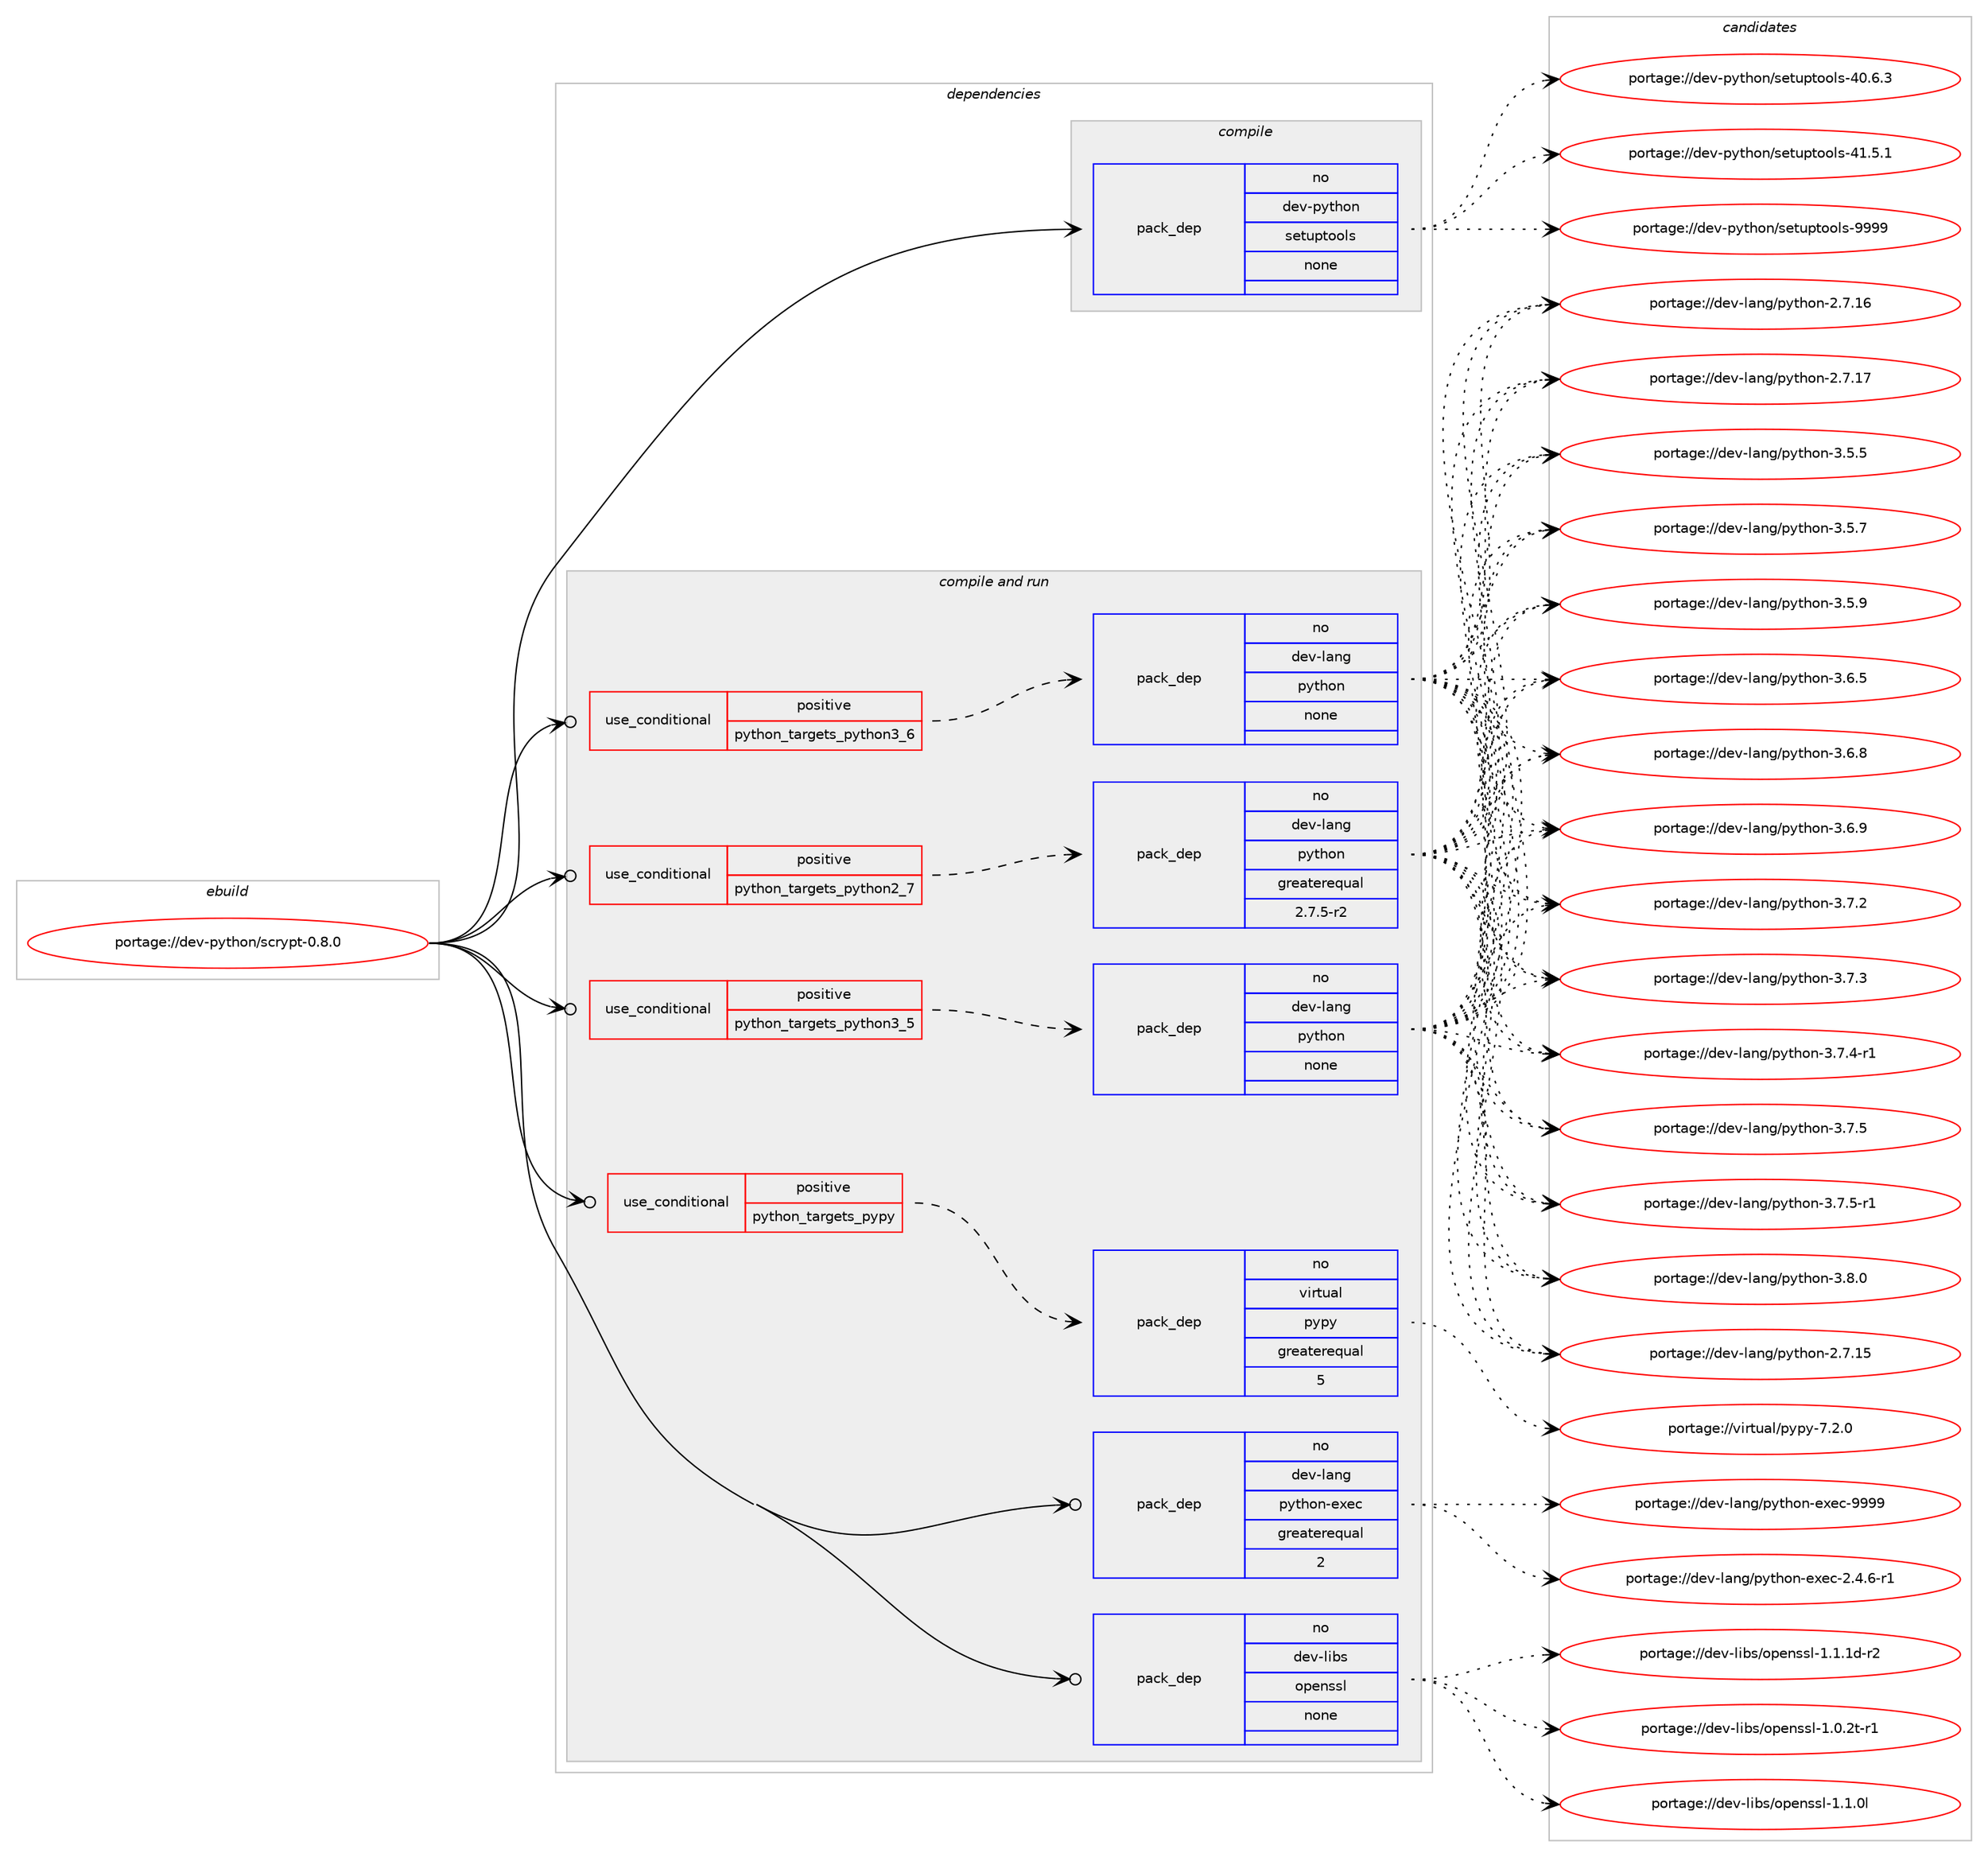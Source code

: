 digraph prolog {

# *************
# Graph options
# *************

newrank=true;
concentrate=true;
compound=true;
graph [rankdir=LR,fontname=Helvetica,fontsize=10,ranksep=1.5];#, ranksep=2.5, nodesep=0.2];
edge  [arrowhead=vee];
node  [fontname=Helvetica,fontsize=10];

# **********
# The ebuild
# **********

subgraph cluster_leftcol {
color=gray;
rank=same;
label=<<i>ebuild</i>>;
id [label="portage://dev-python/scrypt-0.8.0", color=red, width=4, href="../dev-python/scrypt-0.8.0.svg"];
}

# ****************
# The dependencies
# ****************

subgraph cluster_midcol {
color=gray;
label=<<i>dependencies</i>>;
subgraph cluster_compile {
fillcolor="#eeeeee";
style=filled;
label=<<i>compile</i>>;
subgraph pack129744 {
dependency171535 [label=<<TABLE BORDER="0" CELLBORDER="1" CELLSPACING="0" CELLPADDING="4" WIDTH="220"><TR><TD ROWSPAN="6" CELLPADDING="30">pack_dep</TD></TR><TR><TD WIDTH="110">no</TD></TR><TR><TD>dev-python</TD></TR><TR><TD>setuptools</TD></TR><TR><TD>none</TD></TR><TR><TD></TD></TR></TABLE>>, shape=none, color=blue];
}
id:e -> dependency171535:w [weight=20,style="solid",arrowhead="vee"];
}
subgraph cluster_compileandrun {
fillcolor="#eeeeee";
style=filled;
label=<<i>compile and run</i>>;
subgraph cond38388 {
dependency171536 [label=<<TABLE BORDER="0" CELLBORDER="1" CELLSPACING="0" CELLPADDING="4"><TR><TD ROWSPAN="3" CELLPADDING="10">use_conditional</TD></TR><TR><TD>positive</TD></TR><TR><TD>python_targets_pypy</TD></TR></TABLE>>, shape=none, color=red];
subgraph pack129745 {
dependency171537 [label=<<TABLE BORDER="0" CELLBORDER="1" CELLSPACING="0" CELLPADDING="4" WIDTH="220"><TR><TD ROWSPAN="6" CELLPADDING="30">pack_dep</TD></TR><TR><TD WIDTH="110">no</TD></TR><TR><TD>virtual</TD></TR><TR><TD>pypy</TD></TR><TR><TD>greaterequal</TD></TR><TR><TD>5</TD></TR></TABLE>>, shape=none, color=blue];
}
dependency171536:e -> dependency171537:w [weight=20,style="dashed",arrowhead="vee"];
}
id:e -> dependency171536:w [weight=20,style="solid",arrowhead="odotvee"];
subgraph cond38389 {
dependency171538 [label=<<TABLE BORDER="0" CELLBORDER="1" CELLSPACING="0" CELLPADDING="4"><TR><TD ROWSPAN="3" CELLPADDING="10">use_conditional</TD></TR><TR><TD>positive</TD></TR><TR><TD>python_targets_python2_7</TD></TR></TABLE>>, shape=none, color=red];
subgraph pack129746 {
dependency171539 [label=<<TABLE BORDER="0" CELLBORDER="1" CELLSPACING="0" CELLPADDING="4" WIDTH="220"><TR><TD ROWSPAN="6" CELLPADDING="30">pack_dep</TD></TR><TR><TD WIDTH="110">no</TD></TR><TR><TD>dev-lang</TD></TR><TR><TD>python</TD></TR><TR><TD>greaterequal</TD></TR><TR><TD>2.7.5-r2</TD></TR></TABLE>>, shape=none, color=blue];
}
dependency171538:e -> dependency171539:w [weight=20,style="dashed",arrowhead="vee"];
}
id:e -> dependency171538:w [weight=20,style="solid",arrowhead="odotvee"];
subgraph cond38390 {
dependency171540 [label=<<TABLE BORDER="0" CELLBORDER="1" CELLSPACING="0" CELLPADDING="4"><TR><TD ROWSPAN="3" CELLPADDING="10">use_conditional</TD></TR><TR><TD>positive</TD></TR><TR><TD>python_targets_python3_5</TD></TR></TABLE>>, shape=none, color=red];
subgraph pack129747 {
dependency171541 [label=<<TABLE BORDER="0" CELLBORDER="1" CELLSPACING="0" CELLPADDING="4" WIDTH="220"><TR><TD ROWSPAN="6" CELLPADDING="30">pack_dep</TD></TR><TR><TD WIDTH="110">no</TD></TR><TR><TD>dev-lang</TD></TR><TR><TD>python</TD></TR><TR><TD>none</TD></TR><TR><TD></TD></TR></TABLE>>, shape=none, color=blue];
}
dependency171540:e -> dependency171541:w [weight=20,style="dashed",arrowhead="vee"];
}
id:e -> dependency171540:w [weight=20,style="solid",arrowhead="odotvee"];
subgraph cond38391 {
dependency171542 [label=<<TABLE BORDER="0" CELLBORDER="1" CELLSPACING="0" CELLPADDING="4"><TR><TD ROWSPAN="3" CELLPADDING="10">use_conditional</TD></TR><TR><TD>positive</TD></TR><TR><TD>python_targets_python3_6</TD></TR></TABLE>>, shape=none, color=red];
subgraph pack129748 {
dependency171543 [label=<<TABLE BORDER="0" CELLBORDER="1" CELLSPACING="0" CELLPADDING="4" WIDTH="220"><TR><TD ROWSPAN="6" CELLPADDING="30">pack_dep</TD></TR><TR><TD WIDTH="110">no</TD></TR><TR><TD>dev-lang</TD></TR><TR><TD>python</TD></TR><TR><TD>none</TD></TR><TR><TD></TD></TR></TABLE>>, shape=none, color=blue];
}
dependency171542:e -> dependency171543:w [weight=20,style="dashed",arrowhead="vee"];
}
id:e -> dependency171542:w [weight=20,style="solid",arrowhead="odotvee"];
subgraph pack129749 {
dependency171544 [label=<<TABLE BORDER="0" CELLBORDER="1" CELLSPACING="0" CELLPADDING="4" WIDTH="220"><TR><TD ROWSPAN="6" CELLPADDING="30">pack_dep</TD></TR><TR><TD WIDTH="110">no</TD></TR><TR><TD>dev-lang</TD></TR><TR><TD>python-exec</TD></TR><TR><TD>greaterequal</TD></TR><TR><TD>2</TD></TR></TABLE>>, shape=none, color=blue];
}
id:e -> dependency171544:w [weight=20,style="solid",arrowhead="odotvee"];
subgraph pack129750 {
dependency171545 [label=<<TABLE BORDER="0" CELLBORDER="1" CELLSPACING="0" CELLPADDING="4" WIDTH="220"><TR><TD ROWSPAN="6" CELLPADDING="30">pack_dep</TD></TR><TR><TD WIDTH="110">no</TD></TR><TR><TD>dev-libs</TD></TR><TR><TD>openssl</TD></TR><TR><TD>none</TD></TR><TR><TD></TD></TR></TABLE>>, shape=none, color=blue];
}
id:e -> dependency171545:w [weight=20,style="solid",arrowhead="odotvee"];
}
subgraph cluster_run {
fillcolor="#eeeeee";
style=filled;
label=<<i>run</i>>;
}
}

# **************
# The candidates
# **************

subgraph cluster_choices {
rank=same;
color=gray;
label=<<i>candidates</i>>;

subgraph choice129744 {
color=black;
nodesep=1;
choiceportage100101118451121211161041111104711510111611711211611111110811545524846544651 [label="portage://dev-python/setuptools-40.6.3", color=red, width=4,href="../dev-python/setuptools-40.6.3.svg"];
choiceportage100101118451121211161041111104711510111611711211611111110811545524946534649 [label="portage://dev-python/setuptools-41.5.1", color=red, width=4,href="../dev-python/setuptools-41.5.1.svg"];
choiceportage10010111845112121116104111110471151011161171121161111111081154557575757 [label="portage://dev-python/setuptools-9999", color=red, width=4,href="../dev-python/setuptools-9999.svg"];
dependency171535:e -> choiceportage100101118451121211161041111104711510111611711211611111110811545524846544651:w [style=dotted,weight="100"];
dependency171535:e -> choiceportage100101118451121211161041111104711510111611711211611111110811545524946534649:w [style=dotted,weight="100"];
dependency171535:e -> choiceportage10010111845112121116104111110471151011161171121161111111081154557575757:w [style=dotted,weight="100"];
}
subgraph choice129745 {
color=black;
nodesep=1;
choiceportage1181051141161179710847112121112121455546504648 [label="portage://virtual/pypy-7.2.0", color=red, width=4,href="../virtual/pypy-7.2.0.svg"];
dependency171537:e -> choiceportage1181051141161179710847112121112121455546504648:w [style=dotted,weight="100"];
}
subgraph choice129746 {
color=black;
nodesep=1;
choiceportage10010111845108971101034711212111610411111045504655464953 [label="portage://dev-lang/python-2.7.15", color=red, width=4,href="../dev-lang/python-2.7.15.svg"];
choiceportage10010111845108971101034711212111610411111045504655464954 [label="portage://dev-lang/python-2.7.16", color=red, width=4,href="../dev-lang/python-2.7.16.svg"];
choiceportage10010111845108971101034711212111610411111045504655464955 [label="portage://dev-lang/python-2.7.17", color=red, width=4,href="../dev-lang/python-2.7.17.svg"];
choiceportage100101118451089711010347112121116104111110455146534653 [label="portage://dev-lang/python-3.5.5", color=red, width=4,href="../dev-lang/python-3.5.5.svg"];
choiceportage100101118451089711010347112121116104111110455146534655 [label="portage://dev-lang/python-3.5.7", color=red, width=4,href="../dev-lang/python-3.5.7.svg"];
choiceportage100101118451089711010347112121116104111110455146534657 [label="portage://dev-lang/python-3.5.9", color=red, width=4,href="../dev-lang/python-3.5.9.svg"];
choiceportage100101118451089711010347112121116104111110455146544653 [label="portage://dev-lang/python-3.6.5", color=red, width=4,href="../dev-lang/python-3.6.5.svg"];
choiceportage100101118451089711010347112121116104111110455146544656 [label="portage://dev-lang/python-3.6.8", color=red, width=4,href="../dev-lang/python-3.6.8.svg"];
choiceportage100101118451089711010347112121116104111110455146544657 [label="portage://dev-lang/python-3.6.9", color=red, width=4,href="../dev-lang/python-3.6.9.svg"];
choiceportage100101118451089711010347112121116104111110455146554650 [label="portage://dev-lang/python-3.7.2", color=red, width=4,href="../dev-lang/python-3.7.2.svg"];
choiceportage100101118451089711010347112121116104111110455146554651 [label="portage://dev-lang/python-3.7.3", color=red, width=4,href="../dev-lang/python-3.7.3.svg"];
choiceportage1001011184510897110103471121211161041111104551465546524511449 [label="portage://dev-lang/python-3.7.4-r1", color=red, width=4,href="../dev-lang/python-3.7.4-r1.svg"];
choiceportage100101118451089711010347112121116104111110455146554653 [label="portage://dev-lang/python-3.7.5", color=red, width=4,href="../dev-lang/python-3.7.5.svg"];
choiceportage1001011184510897110103471121211161041111104551465546534511449 [label="portage://dev-lang/python-3.7.5-r1", color=red, width=4,href="../dev-lang/python-3.7.5-r1.svg"];
choiceportage100101118451089711010347112121116104111110455146564648 [label="portage://dev-lang/python-3.8.0", color=red, width=4,href="../dev-lang/python-3.8.0.svg"];
dependency171539:e -> choiceportage10010111845108971101034711212111610411111045504655464953:w [style=dotted,weight="100"];
dependency171539:e -> choiceportage10010111845108971101034711212111610411111045504655464954:w [style=dotted,weight="100"];
dependency171539:e -> choiceportage10010111845108971101034711212111610411111045504655464955:w [style=dotted,weight="100"];
dependency171539:e -> choiceportage100101118451089711010347112121116104111110455146534653:w [style=dotted,weight="100"];
dependency171539:e -> choiceportage100101118451089711010347112121116104111110455146534655:w [style=dotted,weight="100"];
dependency171539:e -> choiceportage100101118451089711010347112121116104111110455146534657:w [style=dotted,weight="100"];
dependency171539:e -> choiceportage100101118451089711010347112121116104111110455146544653:w [style=dotted,weight="100"];
dependency171539:e -> choiceportage100101118451089711010347112121116104111110455146544656:w [style=dotted,weight="100"];
dependency171539:e -> choiceportage100101118451089711010347112121116104111110455146544657:w [style=dotted,weight="100"];
dependency171539:e -> choiceportage100101118451089711010347112121116104111110455146554650:w [style=dotted,weight="100"];
dependency171539:e -> choiceportage100101118451089711010347112121116104111110455146554651:w [style=dotted,weight="100"];
dependency171539:e -> choiceportage1001011184510897110103471121211161041111104551465546524511449:w [style=dotted,weight="100"];
dependency171539:e -> choiceportage100101118451089711010347112121116104111110455146554653:w [style=dotted,weight="100"];
dependency171539:e -> choiceportage1001011184510897110103471121211161041111104551465546534511449:w [style=dotted,weight="100"];
dependency171539:e -> choiceportage100101118451089711010347112121116104111110455146564648:w [style=dotted,weight="100"];
}
subgraph choice129747 {
color=black;
nodesep=1;
choiceportage10010111845108971101034711212111610411111045504655464953 [label="portage://dev-lang/python-2.7.15", color=red, width=4,href="../dev-lang/python-2.7.15.svg"];
choiceportage10010111845108971101034711212111610411111045504655464954 [label="portage://dev-lang/python-2.7.16", color=red, width=4,href="../dev-lang/python-2.7.16.svg"];
choiceportage10010111845108971101034711212111610411111045504655464955 [label="portage://dev-lang/python-2.7.17", color=red, width=4,href="../dev-lang/python-2.7.17.svg"];
choiceportage100101118451089711010347112121116104111110455146534653 [label="portage://dev-lang/python-3.5.5", color=red, width=4,href="../dev-lang/python-3.5.5.svg"];
choiceportage100101118451089711010347112121116104111110455146534655 [label="portage://dev-lang/python-3.5.7", color=red, width=4,href="../dev-lang/python-3.5.7.svg"];
choiceportage100101118451089711010347112121116104111110455146534657 [label="portage://dev-lang/python-3.5.9", color=red, width=4,href="../dev-lang/python-3.5.9.svg"];
choiceportage100101118451089711010347112121116104111110455146544653 [label="portage://dev-lang/python-3.6.5", color=red, width=4,href="../dev-lang/python-3.6.5.svg"];
choiceportage100101118451089711010347112121116104111110455146544656 [label="portage://dev-lang/python-3.6.8", color=red, width=4,href="../dev-lang/python-3.6.8.svg"];
choiceportage100101118451089711010347112121116104111110455146544657 [label="portage://dev-lang/python-3.6.9", color=red, width=4,href="../dev-lang/python-3.6.9.svg"];
choiceportage100101118451089711010347112121116104111110455146554650 [label="portage://dev-lang/python-3.7.2", color=red, width=4,href="../dev-lang/python-3.7.2.svg"];
choiceportage100101118451089711010347112121116104111110455146554651 [label="portage://dev-lang/python-3.7.3", color=red, width=4,href="../dev-lang/python-3.7.3.svg"];
choiceportage1001011184510897110103471121211161041111104551465546524511449 [label="portage://dev-lang/python-3.7.4-r1", color=red, width=4,href="../dev-lang/python-3.7.4-r1.svg"];
choiceportage100101118451089711010347112121116104111110455146554653 [label="portage://dev-lang/python-3.7.5", color=red, width=4,href="../dev-lang/python-3.7.5.svg"];
choiceportage1001011184510897110103471121211161041111104551465546534511449 [label="portage://dev-lang/python-3.7.5-r1", color=red, width=4,href="../dev-lang/python-3.7.5-r1.svg"];
choiceportage100101118451089711010347112121116104111110455146564648 [label="portage://dev-lang/python-3.8.0", color=red, width=4,href="../dev-lang/python-3.8.0.svg"];
dependency171541:e -> choiceportage10010111845108971101034711212111610411111045504655464953:w [style=dotted,weight="100"];
dependency171541:e -> choiceportage10010111845108971101034711212111610411111045504655464954:w [style=dotted,weight="100"];
dependency171541:e -> choiceportage10010111845108971101034711212111610411111045504655464955:w [style=dotted,weight="100"];
dependency171541:e -> choiceportage100101118451089711010347112121116104111110455146534653:w [style=dotted,weight="100"];
dependency171541:e -> choiceportage100101118451089711010347112121116104111110455146534655:w [style=dotted,weight="100"];
dependency171541:e -> choiceportage100101118451089711010347112121116104111110455146534657:w [style=dotted,weight="100"];
dependency171541:e -> choiceportage100101118451089711010347112121116104111110455146544653:w [style=dotted,weight="100"];
dependency171541:e -> choiceportage100101118451089711010347112121116104111110455146544656:w [style=dotted,weight="100"];
dependency171541:e -> choiceportage100101118451089711010347112121116104111110455146544657:w [style=dotted,weight="100"];
dependency171541:e -> choiceportage100101118451089711010347112121116104111110455146554650:w [style=dotted,weight="100"];
dependency171541:e -> choiceportage100101118451089711010347112121116104111110455146554651:w [style=dotted,weight="100"];
dependency171541:e -> choiceportage1001011184510897110103471121211161041111104551465546524511449:w [style=dotted,weight="100"];
dependency171541:e -> choiceportage100101118451089711010347112121116104111110455146554653:w [style=dotted,weight="100"];
dependency171541:e -> choiceportage1001011184510897110103471121211161041111104551465546534511449:w [style=dotted,weight="100"];
dependency171541:e -> choiceportage100101118451089711010347112121116104111110455146564648:w [style=dotted,weight="100"];
}
subgraph choice129748 {
color=black;
nodesep=1;
choiceportage10010111845108971101034711212111610411111045504655464953 [label="portage://dev-lang/python-2.7.15", color=red, width=4,href="../dev-lang/python-2.7.15.svg"];
choiceportage10010111845108971101034711212111610411111045504655464954 [label="portage://dev-lang/python-2.7.16", color=red, width=4,href="../dev-lang/python-2.7.16.svg"];
choiceportage10010111845108971101034711212111610411111045504655464955 [label="portage://dev-lang/python-2.7.17", color=red, width=4,href="../dev-lang/python-2.7.17.svg"];
choiceportage100101118451089711010347112121116104111110455146534653 [label="portage://dev-lang/python-3.5.5", color=red, width=4,href="../dev-lang/python-3.5.5.svg"];
choiceportage100101118451089711010347112121116104111110455146534655 [label="portage://dev-lang/python-3.5.7", color=red, width=4,href="../dev-lang/python-3.5.7.svg"];
choiceportage100101118451089711010347112121116104111110455146534657 [label="portage://dev-lang/python-3.5.9", color=red, width=4,href="../dev-lang/python-3.5.9.svg"];
choiceportage100101118451089711010347112121116104111110455146544653 [label="portage://dev-lang/python-3.6.5", color=red, width=4,href="../dev-lang/python-3.6.5.svg"];
choiceportage100101118451089711010347112121116104111110455146544656 [label="portage://dev-lang/python-3.6.8", color=red, width=4,href="../dev-lang/python-3.6.8.svg"];
choiceportage100101118451089711010347112121116104111110455146544657 [label="portage://dev-lang/python-3.6.9", color=red, width=4,href="../dev-lang/python-3.6.9.svg"];
choiceportage100101118451089711010347112121116104111110455146554650 [label="portage://dev-lang/python-3.7.2", color=red, width=4,href="../dev-lang/python-3.7.2.svg"];
choiceportage100101118451089711010347112121116104111110455146554651 [label="portage://dev-lang/python-3.7.3", color=red, width=4,href="../dev-lang/python-3.7.3.svg"];
choiceportage1001011184510897110103471121211161041111104551465546524511449 [label="portage://dev-lang/python-3.7.4-r1", color=red, width=4,href="../dev-lang/python-3.7.4-r1.svg"];
choiceportage100101118451089711010347112121116104111110455146554653 [label="portage://dev-lang/python-3.7.5", color=red, width=4,href="../dev-lang/python-3.7.5.svg"];
choiceportage1001011184510897110103471121211161041111104551465546534511449 [label="portage://dev-lang/python-3.7.5-r1", color=red, width=4,href="../dev-lang/python-3.7.5-r1.svg"];
choiceportage100101118451089711010347112121116104111110455146564648 [label="portage://dev-lang/python-3.8.0", color=red, width=4,href="../dev-lang/python-3.8.0.svg"];
dependency171543:e -> choiceportage10010111845108971101034711212111610411111045504655464953:w [style=dotted,weight="100"];
dependency171543:e -> choiceportage10010111845108971101034711212111610411111045504655464954:w [style=dotted,weight="100"];
dependency171543:e -> choiceportage10010111845108971101034711212111610411111045504655464955:w [style=dotted,weight="100"];
dependency171543:e -> choiceportage100101118451089711010347112121116104111110455146534653:w [style=dotted,weight="100"];
dependency171543:e -> choiceportage100101118451089711010347112121116104111110455146534655:w [style=dotted,weight="100"];
dependency171543:e -> choiceportage100101118451089711010347112121116104111110455146534657:w [style=dotted,weight="100"];
dependency171543:e -> choiceportage100101118451089711010347112121116104111110455146544653:w [style=dotted,weight="100"];
dependency171543:e -> choiceportage100101118451089711010347112121116104111110455146544656:w [style=dotted,weight="100"];
dependency171543:e -> choiceportage100101118451089711010347112121116104111110455146544657:w [style=dotted,weight="100"];
dependency171543:e -> choiceportage100101118451089711010347112121116104111110455146554650:w [style=dotted,weight="100"];
dependency171543:e -> choiceportage100101118451089711010347112121116104111110455146554651:w [style=dotted,weight="100"];
dependency171543:e -> choiceportage1001011184510897110103471121211161041111104551465546524511449:w [style=dotted,weight="100"];
dependency171543:e -> choiceportage100101118451089711010347112121116104111110455146554653:w [style=dotted,weight="100"];
dependency171543:e -> choiceportage1001011184510897110103471121211161041111104551465546534511449:w [style=dotted,weight="100"];
dependency171543:e -> choiceportage100101118451089711010347112121116104111110455146564648:w [style=dotted,weight="100"];
}
subgraph choice129749 {
color=black;
nodesep=1;
choiceportage10010111845108971101034711212111610411111045101120101994550465246544511449 [label="portage://dev-lang/python-exec-2.4.6-r1", color=red, width=4,href="../dev-lang/python-exec-2.4.6-r1.svg"];
choiceportage10010111845108971101034711212111610411111045101120101994557575757 [label="portage://dev-lang/python-exec-9999", color=red, width=4,href="../dev-lang/python-exec-9999.svg"];
dependency171544:e -> choiceportage10010111845108971101034711212111610411111045101120101994550465246544511449:w [style=dotted,weight="100"];
dependency171544:e -> choiceportage10010111845108971101034711212111610411111045101120101994557575757:w [style=dotted,weight="100"];
}
subgraph choice129750 {
color=black;
nodesep=1;
choiceportage1001011184510810598115471111121011101151151084549464846501164511449 [label="portage://dev-libs/openssl-1.0.2t-r1", color=red, width=4,href="../dev-libs/openssl-1.0.2t-r1.svg"];
choiceportage100101118451081059811547111112101110115115108454946494648108 [label="portage://dev-libs/openssl-1.1.0l", color=red, width=4,href="../dev-libs/openssl-1.1.0l.svg"];
choiceportage1001011184510810598115471111121011101151151084549464946491004511450 [label="portage://dev-libs/openssl-1.1.1d-r2", color=red, width=4,href="../dev-libs/openssl-1.1.1d-r2.svg"];
dependency171545:e -> choiceportage1001011184510810598115471111121011101151151084549464846501164511449:w [style=dotted,weight="100"];
dependency171545:e -> choiceportage100101118451081059811547111112101110115115108454946494648108:w [style=dotted,weight="100"];
dependency171545:e -> choiceportage1001011184510810598115471111121011101151151084549464946491004511450:w [style=dotted,weight="100"];
}
}

}
